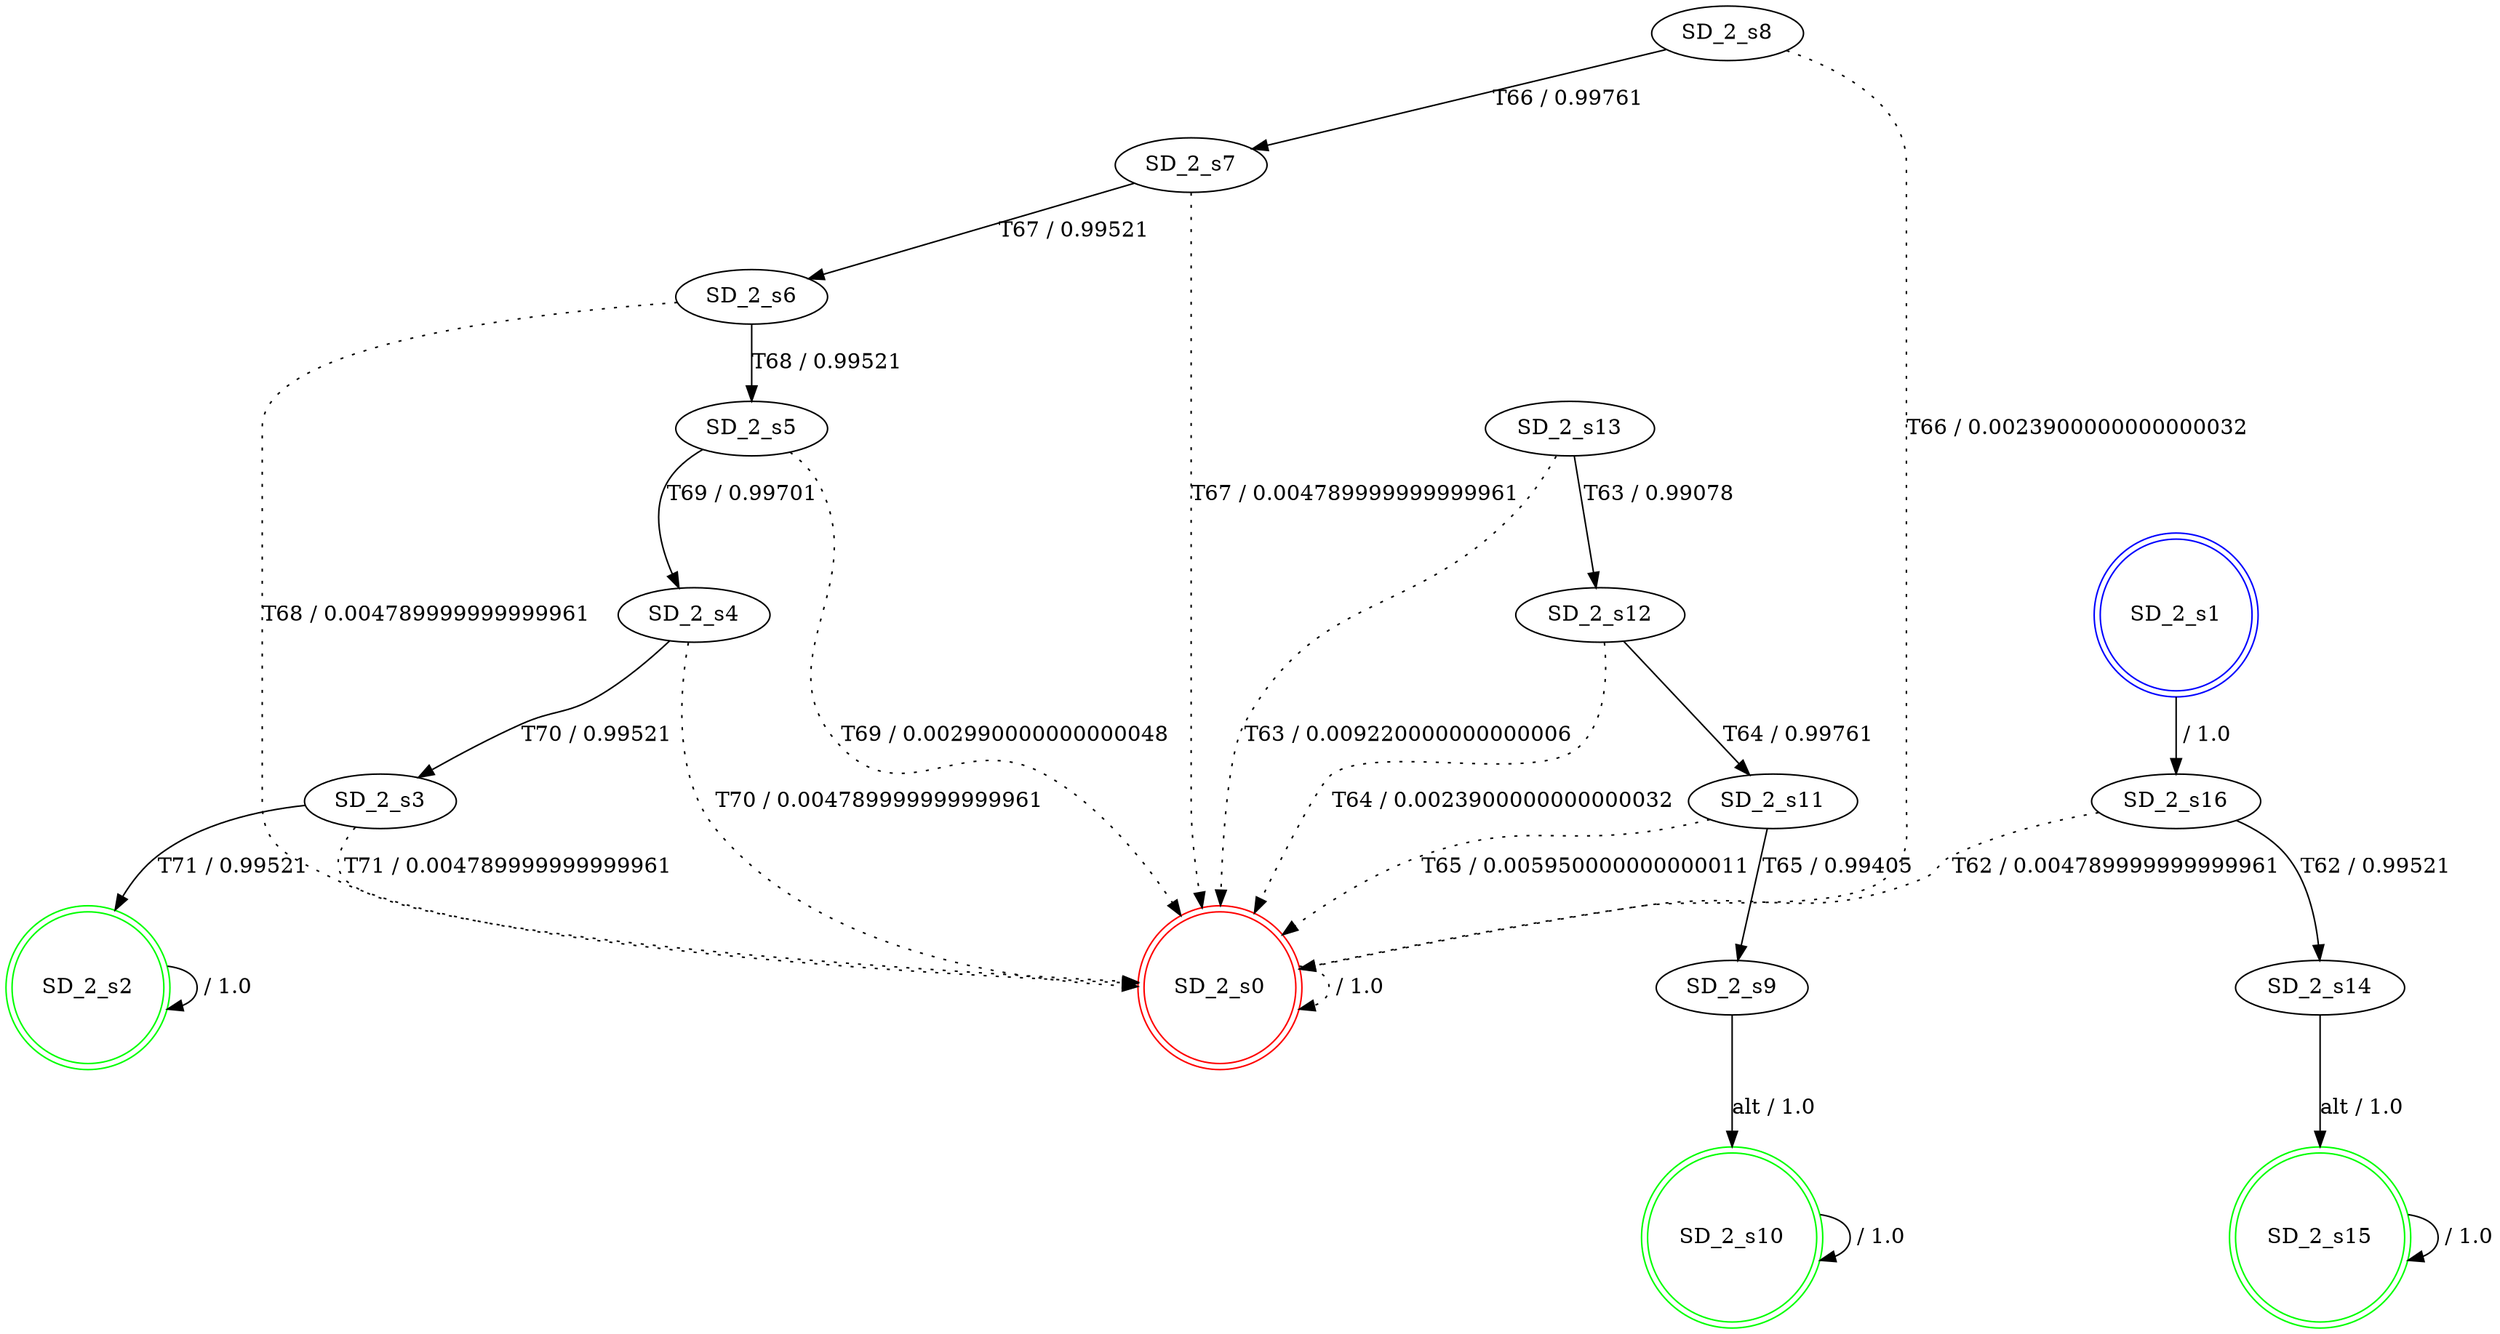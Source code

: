 digraph graphname {
SD_2_s0 [label="SD_2_s0",color=red,shape=doublecircle ];
SD_2_s1 [label="SD_2_s1",color=blue,shape=doublecircle ];
SD_2_s2 [label="SD_2_s2",color=green,shape=doublecircle ];
SD_2_s3 [label="SD_2_s3" ];
SD_2_s4 [label="SD_2_s4" ];
SD_2_s5 [label="SD_2_s5" ];
SD_2_s6 [label="SD_2_s6" ];
SD_2_s7 [label="SD_2_s7" ];
SD_2_s8 [label="SD_2_s8" ];
SD_2_s9 [label="SD_2_s9" ];
SD_2_s10 [label="SD_2_s10",color=green,shape=doublecircle ];
SD_2_s11 [label="SD_2_s11" ];
SD_2_s12 [label="SD_2_s12" ];
SD_2_s13 [label="SD_2_s13" ];
SD_2_s14 [label="SD_2_s14" ];
SD_2_s15 [label="SD_2_s15",color=green,shape=doublecircle ];
SD_2_s16 [label="SD_2_s16" ];
SD_2_s0 -> SD_2_s0 [label=" / 1.0", style=dotted];
SD_2_s1 -> SD_2_s16 [label=" / 1.0"];
SD_2_s2 -> SD_2_s2 [label=" / 1.0"];
SD_2_s3 -> SD_2_s2 [label="T71 / 0.99521"];
SD_2_s3 -> SD_2_s0 [label="T71 / 0.004789999999999961", style=dotted];
SD_2_s4 -> SD_2_s3 [label="T70 / 0.99521"];
SD_2_s4 -> SD_2_s0 [label="T70 / 0.004789999999999961", style=dotted];
SD_2_s5 -> SD_2_s4 [label="T69 / 0.99701"];
SD_2_s5 -> SD_2_s0 [label="T69 / 0.002990000000000048", style=dotted];
SD_2_s6 -> SD_2_s5 [label="T68 / 0.99521"];
SD_2_s6 -> SD_2_s0 [label="T68 / 0.004789999999999961", style=dotted];
SD_2_s7 -> SD_2_s6 [label="T67 / 0.99521"];
SD_2_s7 -> SD_2_s0 [label="T67 / 0.004789999999999961", style=dotted];
SD_2_s8 -> SD_2_s7 [label="T66 / 0.99761"];
SD_2_s8 -> SD_2_s0 [label="T66 / 0.0023900000000000032", style=dotted];
SD_2_s9 -> SD_2_s10 [label="alt / 1.0"];
SD_2_s10 -> SD_2_s10 [label=" / 1.0"];
SD_2_s11 -> SD_2_s9 [label="T65 / 0.99405"];
SD_2_s11 -> SD_2_s0 [label="T65 / 0.005950000000000011", style=dotted];
SD_2_s12 -> SD_2_s11 [label="T64 / 0.99761"];
SD_2_s12 -> SD_2_s0 [label="T64 / 0.0023900000000000032", style=dotted];
SD_2_s13 -> SD_2_s12 [label="T63 / 0.99078"];
SD_2_s13 -> SD_2_s0 [label="T63 / 0.009220000000000006", style=dotted];
SD_2_s14 -> SD_2_s15 [label="alt / 1.0"];
SD_2_s15 -> SD_2_s15 [label=" / 1.0"];
SD_2_s16 -> SD_2_s14 [label="T62 / 0.99521"];
SD_2_s16 -> SD_2_s0 [label="T62 / 0.004789999999999961", style=dotted];
}